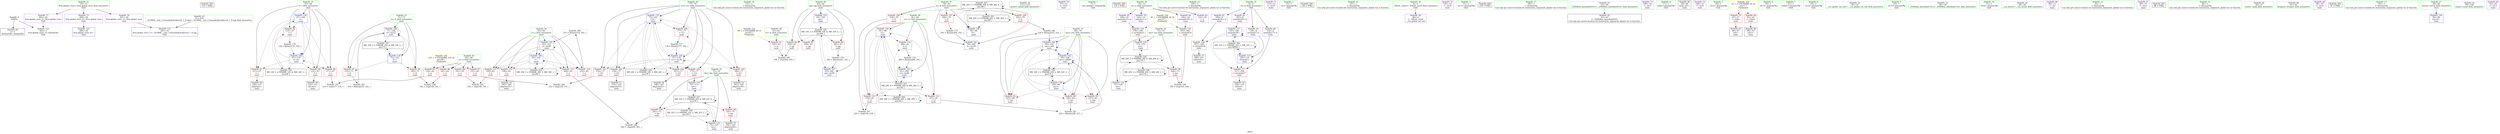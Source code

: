 digraph "SVFG" {
	label="SVFG";

	Node0x55cc3ce1f2d0 [shape=record,color=grey,label="{NodeID: 0\nNullPtr}"];
	Node0x55cc3ce1f2d0 -> Node0x55cc3ce3ed30[style=solid];
	Node0x55cc3ce1f2d0 -> Node0x55cc3ce44ec0[style=solid];
	Node0x55cc3ce6a0a0 [shape=record,color=black,label="{NodeID: 263\n110 = PHI()\n}"];
	Node0x55cc3ce47f20 [shape=record,color=grey,label="{NodeID: 180\n215 = Binary(214, 102, )\n}"];
	Node0x55cc3ce47f20 -> Node0x55cc3ce45f30[style=solid];
	Node0x55cc3ce3f170 [shape=record,color=red,label="{NodeID: 97\n233\<--71\n\<--it\nmain\n}"];
	Node0x55cc3ce3f170 -> Node0x55cc3ce483a0[style=solid];
	Node0x55cc3ce20630 [shape=record,color=green,label="{NodeID: 14\n131\<--1\n\<--dummyObj\nCan only get source location for instruction, argument, global var or function.}"];
	Node0x55cc3ce507c0 [shape=record,color=black,label="{NodeID: 194\nMR_10V_3 = PHI(MR_10V_4, MR_10V_2, )\npts\{64 \}\n}"];
	Node0x55cc3ce507c0 -> Node0x55cc3ce41cf0[style=dashed];
	Node0x55cc3ce507c0 -> Node0x55cc3ce41dc0[style=dashed];
	Node0x55cc3ce507c0 -> Node0x55cc3ce41e90[style=dashed];
	Node0x55cc3ce507c0 -> Node0x55cc3ce46270[style=dashed];
	Node0x55cc3ce3fcd0 [shape=record,color=red,label="{NodeID: 111\n219\<--81\n\<--rr\nmain\n}"];
	Node0x55cc3ce3fcd0 -> Node0x55cc3ce489a0[style=solid];
	Node0x55cc3ce3e0b0 [shape=record,color=green,label="{NodeID: 28\n61\<--62\ntt\<--tt_field_insensitive\nmain\n}"];
	Node0x55cc3ce3e0b0 -> Node0x55cc3ce41c20[style=solid];
	Node0x55cc3ce45090 [shape=record,color=blue,label="{NodeID: 125\n63\<--102\nqq\<--\nmain\n}"];
	Node0x55cc3ce45090 -> Node0x55cc3ce507c0[style=dashed];
	Node0x55cc3ce3eb90 [shape=record,color=green,label="{NodeID: 42\n111\<--112\nprintf\<--printf_field_insensitive\n}"];
	Node0x55cc3ce45bf0 [shape=record,color=blue,label="{NodeID: 139\n81\<--86\nrr\<--\nmain\n}"];
	Node0x55cc3ce45bf0 -> Node0x55cc3ce3fc00[style=dashed];
	Node0x55cc3ce45bf0 -> Node0x55cc3ce3fcd0[style=dashed];
	Node0x55cc3ce45bf0 -> Node0x55cc3ce3fda0[style=dashed];
	Node0x55cc3ce45bf0 -> Node0x55cc3ce45bf0[style=dashed];
	Node0x55cc3ce45bf0 -> Node0x55cc3ce45e60[style=dashed];
	Node0x55cc3ce45bf0 -> Node0x55cc3ce52fc0[style=dashed];
	Node0x55cc3ce45bf0 -> Node0x55cc3ce59cc0[style=dashed];
	Node0x55cc3ce40740 [shape=record,color=black,label="{NodeID: 56\n195\<--194\nidxprom33\<--\nmain\n}"];
	Node0x55cc3ce412a0 [shape=record,color=purple,label="{NodeID: 70\n97\<--23\n\<--.str.4\nmain\n}"];
	Node0x55cc3ce41e90 [shape=record,color=red,label="{NodeID: 84\n241\<--63\n\<--qq\nmain\n}"];
	Node0x55cc3ce41e90 -> Node0x55cc3ce47c20[style=solid];
	Node0x55cc3ce39b10 [shape=record,color=green,label="{NodeID: 1\n7\<--1\n__dso_handle\<--dummyObj\nGlob }"];
	Node0x55cc3ce6a8f0 [shape=record,color=black,label="{NodeID: 264\n114 = PHI()\n}"];
	Node0x55cc3ce480a0 [shape=record,color=grey,label="{NodeID: 181\n229 = Binary(228, 227, )\n}"];
	Node0x55cc3ce480a0 -> Node0x55cc3ce460d0[style=solid];
	Node0x55cc3ce3f240 [shape=record,color=red,label="{NodeID: 98\n164\<--73\n\<--mn\nmain\n}"];
	Node0x55cc3ce3f240 -> Node0x55cc3ce48b20[style=solid];
	Node0x55cc3ce20700 [shape=record,color=green,label="{NodeID: 15\n145\<--1\n\<--dummyObj\nCan only get source location for instruction, argument, global var or function.}"];
	Node0x55cc3ce50cc0 [shape=record,color=black,label="{NodeID: 195\nMR_14V_2 = PHI(MR_14V_4, MR_14V_1, )\npts\{68 \}\n}"];
	Node0x55cc3ce50cc0 -> Node0x55cc3ce45160[style=dashed];
	Node0x55cc3ce3fda0 [shape=record,color=red,label="{NodeID: 112\n227\<--81\n\<--rr\nmain\n}"];
	Node0x55cc3ce3fda0 -> Node0x55cc3ce480a0[style=solid];
	Node0x55cc3ce3e140 [shape=record,color=green,label="{NodeID: 29\n63\<--64\nqq\<--qq_field_insensitive\nmain\n}"];
	Node0x55cc3ce3e140 -> Node0x55cc3ce41cf0[style=solid];
	Node0x55cc3ce3e140 -> Node0x55cc3ce41dc0[style=solid];
	Node0x55cc3ce3e140 -> Node0x55cc3ce41e90[style=solid];
	Node0x55cc3ce3e140 -> Node0x55cc3ce45090[style=solid];
	Node0x55cc3ce3e140 -> Node0x55cc3ce46270[style=solid];
	Node0x55cc3ce45160 [shape=record,color=blue,label="{NodeID: 126\n67\<--102\ni\<--\nmain\n}"];
	Node0x55cc3ce45160 -> Node0x55cc3ce422a0[style=dashed];
	Node0x55cc3ce45160 -> Node0x55cc3ce42370[style=dashed];
	Node0x55cc3ce45160 -> Node0x55cc3ce42440[style=dashed];
	Node0x55cc3ce45160 -> Node0x55cc3ce42510[style=dashed];
	Node0x55cc3ce45160 -> Node0x55cc3ce45300[style=dashed];
	Node0x55cc3ce45160 -> Node0x55cc3ce50cc0[style=dashed];
	Node0x55cc3ce3ec60 [shape=record,color=green,label="{NodeID: 43\n31\<--256\n_GLOBAL__sub_I_Gennady.Korotkevich_1_0.cpp\<--_GLOBAL__sub_I_Gennady.Korotkevich_1_0.cpp_field_insensitive\n}"];
	Node0x55cc3ce3ec60 -> Node0x55cc3ce44dc0[style=solid];
	Node0x55cc3ce59cc0 [shape=record,color=black,label="{NodeID: 223\nMR_28V_8 = PHI(MR_28V_6, MR_28V_5, )\npts\{82 \}\n}"];
	Node0x55cc3ce59cc0 -> Node0x55cc3ce3fc00[style=dashed];
	Node0x55cc3ce59cc0 -> Node0x55cc3ce3fcd0[style=dashed];
	Node0x55cc3ce59cc0 -> Node0x55cc3ce3fda0[style=dashed];
	Node0x55cc3ce59cc0 -> Node0x55cc3ce45bf0[style=dashed];
	Node0x55cc3ce59cc0 -> Node0x55cc3ce45e60[style=dashed];
	Node0x55cc3ce59cc0 -> Node0x55cc3ce52fc0[style=dashed];
	Node0x55cc3ce59cc0 -> Node0x55cc3ce59cc0[style=dashed];
	Node0x55cc3ce45cc0 [shape=record,color=blue,label="{NodeID: 140\n83\<--102\nj\<--\nmain\n}"];
	Node0x55cc3ce45cc0 -> Node0x55cc3ce3fe70[style=dashed];
	Node0x55cc3ce45cc0 -> Node0x55cc3ce3ff40[style=dashed];
	Node0x55cc3ce45cc0 -> Node0x55cc3ce40010[style=dashed];
	Node0x55cc3ce45cc0 -> Node0x55cc3ce448b0[style=dashed];
	Node0x55cc3ce45cc0 -> Node0x55cc3ce45cc0[style=dashed];
	Node0x55cc3ce45cc0 -> Node0x55cc3ce45f30[style=dashed];
	Node0x55cc3ce45cc0 -> Node0x55cc3ce534c0[style=dashed];
	Node0x55cc3ce40810 [shape=record,color=black,label="{NodeID: 57\n198\<--197\ntobool35\<--\nmain\n}"];
	Node0x55cc3ce41370 [shape=record,color=purple,label="{NodeID: 71\n113\<--23\n\<--.str.4\nmain\n}"];
	Node0x55cc3ce41f60 [shape=record,color=red,label="{NodeID: 85\n118\<--65\n\<--n\nmain\n}"];
	Node0x55cc3ce41f60 -> Node0x55cc3ce48fa0[style=solid];
	Node0x55cc3ce20130 [shape=record,color=green,label="{NodeID: 2\n13\<--1\n.str\<--dummyObj\nGlob }"];
	Node0x55cc3ce6a9f0 [shape=record,color=black,label="{NodeID: 265\n126 = PHI()\n}"];
	Node0x55cc3ce48220 [shape=record,color=grey,label="{NodeID: 182\n224 = Binary(223, 222, )\n}"];
	Node0x55cc3ce48220 -> Node0x55cc3ce46000[style=solid];
	Node0x55cc3ce3f310 [shape=record,color=red,label="{NodeID: 99\n181\<--75\n\<--km\nmain\n}"];
	Node0x55cc3ce3f310 -> Node0x55cc3ce40670[style=solid];
	Node0x55cc3ce207d0 [shape=record,color=green,label="{NodeID: 16\n147\<--1\n\<--dummyObj\nCan only get source location for instruction, argument, global var or function.}"];
	Node0x55cc3ce511c0 [shape=record,color=black,label="{NodeID: 196\nMR_16V_2 = PHI(MR_16V_4, MR_16V_1, )\npts\{70 \}\n}"];
	Node0x55cc3ce511c0 -> Node0x55cc3ce453d0[style=dashed];
	Node0x55cc3ce3fe70 [shape=record,color=red,label="{NodeID: 113\n190\<--83\n\<--j\nmain\n}"];
	Node0x55cc3ce3fe70 -> Node0x55cc3ce486a0[style=solid];
	Node0x55cc3ce3e1d0 [shape=record,color=green,label="{NodeID: 30\n65\<--66\nn\<--n_field_insensitive\nmain\n}"];
	Node0x55cc3ce3e1d0 -> Node0x55cc3ce41f60[style=solid];
	Node0x55cc3ce3e1d0 -> Node0x55cc3ce42030[style=solid];
	Node0x55cc3ce3e1d0 -> Node0x55cc3ce42100[style=solid];
	Node0x55cc3ce3e1d0 -> Node0x55cc3ce421d0[style=solid];
	Node0x55cc3ce45230 [shape=record,color=blue,label="{NodeID: 127\n129\<--131\narrayidx\<--\nmain\n}"];
	Node0x55cc3ce45230 -> Node0x55cc3ce44980[style=dashed];
	Node0x55cc3ce45230 -> Node0x55cc3ce45230[style=dashed];
	Node0x55cc3ce45230 -> Node0x55cc3ce45a50[style=dashed];
	Node0x55cc3ce45230 -> Node0x55cc3ce539c0[style=dashed];
	Node0x55cc3ce3ed30 [shape=record,color=black,label="{NodeID: 44\n2\<--3\ndummyVal\<--dummyVal\n}"];
	Node0x55cc3ce45d90 [shape=record,color=blue,label="{NodeID: 141\n79\<--205\nll\<--inc39\nmain\n}"];
	Node0x55cc3ce45d90 -> Node0x55cc3ce548c0[style=dashed];
	Node0x55cc3ce408e0 [shape=record,color=purple,label="{NodeID: 58\n40\<--4\n\<--_ZStL8__ioinit\n__cxx_global_var_init\n}"];
	Node0x55cc3ce41440 [shape=record,color=purple,label="{NodeID: 72\n125\<--23\n\<--.str.4\nmain\n}"];
	Node0x55cc3ce42030 [shape=record,color=red,label="{NodeID: 86\n141\<--65\n\<--n\nmain\n}"];
	Node0x55cc3ce42030 -> Node0x55cc3ce48ca0[style=solid];
	Node0x55cc3ce1e3e0 [shape=record,color=green,label="{NodeID: 3\n15\<--1\n.str.1\<--dummyObj\nGlob }"];
	Node0x55cc3ce6aaf0 [shape=record,color=black,label="{NodeID: 266\n239 = PHI()\n}"];
	Node0x55cc3ce483a0 [shape=record,color=grey,label="{NodeID: 183\n234 = Binary(233, 102, )\n}"];
	Node0x55cc3ce483a0 -> Node0x55cc3ce461a0[style=solid];
	Node0x55cc3ce3f3e0 [shape=record,color=red,label="{NodeID: 100\n201\<--75\n\<--km\nmain\n}"];
	Node0x55cc3ce3f3e0 -> Node0x55cc3ce48520[style=solid];
	Node0x55cc3ce20e10 [shape=record,color=green,label="{NodeID: 17\n185\<--1\n\<--dummyObj\nCan only get source location for instruction, argument, global var or function.}"];
	Node0x55cc3ce516c0 [shape=record,color=black,label="{NodeID: 197\nMR_18V_2 = PHI(MR_18V_4, MR_18V_1, )\npts\{72 \}\n}"];
	Node0x55cc3ce516c0 -> Node0x55cc3ce454a0[style=dashed];
	Node0x55cc3ce3ff40 [shape=record,color=red,label="{NodeID: 114\n194\<--83\n\<--j\nmain\n}"];
	Node0x55cc3ce3ff40 -> Node0x55cc3ce40740[style=solid];
	Node0x55cc3ce3e2a0 [shape=record,color=green,label="{NodeID: 31\n67\<--68\ni\<--i_field_insensitive\nmain\n}"];
	Node0x55cc3ce3e2a0 -> Node0x55cc3ce422a0[style=solid];
	Node0x55cc3ce3e2a0 -> Node0x55cc3ce42370[style=solid];
	Node0x55cc3ce3e2a0 -> Node0x55cc3ce42440[style=solid];
	Node0x55cc3ce3e2a0 -> Node0x55cc3ce42510[style=solid];
	Node0x55cc3ce3e2a0 -> Node0x55cc3ce45160[style=solid];
	Node0x55cc3ce3e2a0 -> Node0x55cc3ce45300[style=solid];
	Node0x55cc3ce45300 [shape=record,color=blue,label="{NodeID: 128\n67\<--134\ni\<--inc\nmain\n}"];
	Node0x55cc3ce45300 -> Node0x55cc3ce422a0[style=dashed];
	Node0x55cc3ce45300 -> Node0x55cc3ce42370[style=dashed];
	Node0x55cc3ce45300 -> Node0x55cc3ce42440[style=dashed];
	Node0x55cc3ce45300 -> Node0x55cc3ce42510[style=dashed];
	Node0x55cc3ce45300 -> Node0x55cc3ce45300[style=dashed];
	Node0x55cc3ce45300 -> Node0x55cc3ce50cc0[style=dashed];
	Node0x55cc3ce3ee00 [shape=record,color=black,label="{NodeID: 45\n42\<--43\n\<--_ZNSt8ios_base4InitD1Ev\nCan only get source location for instruction, argument, global var or function.}"];
	Node0x55cc3ce45e60 [shape=record,color=blue,label="{NodeID: 142\n81\<--209\nrr\<--inc40\nmain\n}"];
	Node0x55cc3ce45e60 -> Node0x55cc3ce59cc0[style=dashed];
	Node0x55cc3ce409b0 [shape=record,color=purple,label="{NodeID: 59\n129\<--8\narrayidx\<--b\nmain\n}"];
	Node0x55cc3ce409b0 -> Node0x55cc3ce45230[style=solid];
	Node0x55cc3ce41510 [shape=record,color=purple,label="{NodeID: 73\n109\<--25\n\<--.str.5\nmain\n}"];
	Node0x55cc3ce42100 [shape=record,color=red,label="{NodeID: 87\n151\<--65\n\<--n\nmain\n}"];
	Node0x55cc3ce42100 -> Node0x55cc3ce48820[style=solid];
	Node0x55cc3ce20970 [shape=record,color=green,label="{NodeID: 4\n17\<--1\nstdin\<--dummyObj\nGlob }"];
	Node0x55cc3ce48520 [shape=record,color=grey,label="{NodeID: 184\n202 = cmp(200, 201, )\n}"];
	Node0x55cc3ce3f4b0 [shape=record,color=red,label="{NodeID: 101\n150\<--77\n\<--i12\nmain\n}"];
	Node0x55cc3ce3f4b0 -> Node0x55cc3ce48820[style=solid];
	Node0x55cc3ce20ee0 [shape=record,color=green,label="{NodeID: 18\n4\<--6\n_ZStL8__ioinit\<--_ZStL8__ioinit_field_insensitive\nGlob }"];
	Node0x55cc3ce20ee0 -> Node0x55cc3ce408e0[style=solid];
	Node0x55cc3ce51bc0 [shape=record,color=black,label="{NodeID: 198\nMR_20V_2 = PHI(MR_20V_3, MR_20V_1, )\npts\{74 \}\n}"];
	Node0x55cc3ce51bc0 -> Node0x55cc3ce45570[style=dashed];
	Node0x55cc3ce51bc0 -> Node0x55cc3ce51bc0[style=dashed];
	Node0x55cc3ce40010 [shape=record,color=red,label="{NodeID: 115\n200\<--83\n\<--j\nmain\n}"];
	Node0x55cc3ce40010 -> Node0x55cc3ce48520[style=solid];
	Node0x55cc3ce3e370 [shape=record,color=green,label="{NodeID: 32\n69\<--70\nans\<--ans_field_insensitive\nmain\n}"];
	Node0x55cc3ce3e370 -> Node0x55cc3ce425e0[style=solid];
	Node0x55cc3ce3e370 -> Node0x55cc3ce426b0[style=solid];
	Node0x55cc3ce3e370 -> Node0x55cc3ce42780[style=solid];
	Node0x55cc3ce3e370 -> Node0x55cc3ce453d0[style=solid];
	Node0x55cc3ce3e370 -> Node0x55cc3ce46000[style=solid];
	Node0x55cc3ce3e370 -> Node0x55cc3ce460d0[style=solid];
	Node0x55cc3ce453d0 [shape=record,color=blue,label="{NodeID: 129\n69\<--86\nans\<--\nmain\n}"];
	Node0x55cc3ce453d0 -> Node0x55cc3ce425e0[style=dashed];
	Node0x55cc3ce453d0 -> Node0x55cc3ce426b0[style=dashed];
	Node0x55cc3ce453d0 -> Node0x55cc3ce42780[style=dashed];
	Node0x55cc3ce453d0 -> Node0x55cc3ce46000[style=dashed];
	Node0x55cc3ce453d0 -> Node0x55cc3ce460d0[style=dashed];
	Node0x55cc3ce453d0 -> Node0x55cc3ce511c0[style=dashed];
	Node0x55cc3ce3ef00 [shape=record,color=black,label="{NodeID: 46\n58\<--86\nmain_ret\<--\nmain\n}"];
	Node0x55cc3ce5abc0 [shape=record,color=black,label="{NodeID: 226\nMR_20V_5 = PHI(MR_20V_8, MR_20V_4, )\npts\{74 \}\n}"];
	Node0x55cc3ce5abc0 -> Node0x55cc3ce3f240[style=dashed];
	Node0x55cc3ce5abc0 -> Node0x55cc3ce45570[style=dashed];
	Node0x55cc3ce5abc0 -> Node0x55cc3ce457e0[style=dashed];
	Node0x55cc3ce5abc0 -> Node0x55cc3ce51bc0[style=dashed];
	Node0x55cc3ce5abc0 -> Node0x55cc3ce5abc0[style=dashed];
	Node0x55cc3ce45f30 [shape=record,color=blue,label="{NodeID: 143\n83\<--215\nj\<--inc44\nmain\n}"];
	Node0x55cc3ce45f30 -> Node0x55cc3ce3fe70[style=dashed];
	Node0x55cc3ce45f30 -> Node0x55cc3ce3ff40[style=dashed];
	Node0x55cc3ce45f30 -> Node0x55cc3ce40010[style=dashed];
	Node0x55cc3ce45f30 -> Node0x55cc3ce448b0[style=dashed];
	Node0x55cc3ce45f30 -> Node0x55cc3ce45cc0[style=dashed];
	Node0x55cc3ce45f30 -> Node0x55cc3ce45f30[style=dashed];
	Node0x55cc3ce45f30 -> Node0x55cc3ce534c0[style=dashed];
	Node0x55cc3ce40a80 [shape=record,color=purple,label="{NodeID: 60\n156\<--8\narrayidx17\<--b\nmain\n}"];
	Node0x55cc3ce40a80 -> Node0x55cc3ce44980[style=solid];
	Node0x55cc3ce415e0 [shape=record,color=purple,label="{NodeID: 74\n238\<--27\n\<--.str.6\nmain\n}"];
	Node0x55cc3ce421d0 [shape=record,color=red,label="{NodeID: 88\n191\<--65\n\<--n\nmain\n}"];
	Node0x55cc3ce421d0 -> Node0x55cc3ce486a0[style=solid];
	Node0x55cc3ce21850 [shape=record,color=green,label="{NodeID: 5\n18\<--1\n.str.2\<--dummyObj\nGlob }"];
	Node0x55cc3ce486a0 [shape=record,color=grey,label="{NodeID: 185\n192 = cmp(190, 191, )\n}"];
	Node0x55cc3ce3f580 [shape=record,color=red,label="{NodeID: 102\n154\<--77\n\<--i12\nmain\n}"];
	Node0x55cc3ce3f580 -> Node0x55cc3ce40330[style=solid];
	Node0x55cc3ce20fb0 [shape=record,color=green,label="{NodeID: 19\n8\<--9\nb\<--b_field_insensitive\nGlob }"];
	Node0x55cc3ce20fb0 -> Node0x55cc3ce409b0[style=solid];
	Node0x55cc3ce20fb0 -> Node0x55cc3ce40a80[style=solid];
	Node0x55cc3ce20fb0 -> Node0x55cc3ce40b50[style=solid];
	Node0x55cc3ce20fb0 -> Node0x55cc3ce40c20[style=solid];
	Node0x55cc3ce520c0 [shape=record,color=black,label="{NodeID: 199\nMR_22V_2 = PHI(MR_22V_3, MR_22V_1, )\npts\{76 \}\n}"];
	Node0x55cc3ce520c0 -> Node0x55cc3ce45640[style=dashed];
	Node0x55cc3ce520c0 -> Node0x55cc3ce520c0[style=dashed];
	Node0x55cc3ce448b0 [shape=record,color=red,label="{NodeID: 116\n214\<--83\n\<--j\nmain\n}"];
	Node0x55cc3ce448b0 -> Node0x55cc3ce47f20[style=solid];
	Node0x55cc3ce3e440 [shape=record,color=green,label="{NodeID: 33\n71\<--72\nit\<--it_field_insensitive\nmain\n}"];
	Node0x55cc3ce3e440 -> Node0x55cc3ce3f0a0[style=solid];
	Node0x55cc3ce3e440 -> Node0x55cc3ce3f170[style=solid];
	Node0x55cc3ce3e440 -> Node0x55cc3ce454a0[style=solid];
	Node0x55cc3ce3e440 -> Node0x55cc3ce461a0[style=solid];
	Node0x55cc3ce454a0 [shape=record,color=blue,label="{NodeID: 130\n71\<--102\nit\<--\nmain\n}"];
	Node0x55cc3ce454a0 -> Node0x55cc3ce3f0a0[style=dashed];
	Node0x55cc3ce454a0 -> Node0x55cc3ce3f170[style=dashed];
	Node0x55cc3ce454a0 -> Node0x55cc3ce461a0[style=dashed];
	Node0x55cc3ce454a0 -> Node0x55cc3ce516c0[style=dashed];
	Node0x55cc3ce3efd0 [shape=record,color=black,label="{NodeID: 47\n90\<--87\ncall\<--\nmain\n}"];
	Node0x55cc3ce5b0c0 [shape=record,color=black,label="{NodeID: 227\nMR_22V_5 = PHI(MR_22V_8, MR_22V_4, )\npts\{76 \}\n}"];
	Node0x55cc3ce5b0c0 -> Node0x55cc3ce3f310[style=dashed];
	Node0x55cc3ce5b0c0 -> Node0x55cc3ce3f3e0[style=dashed];
	Node0x55cc3ce5b0c0 -> Node0x55cc3ce45640[style=dashed];
	Node0x55cc3ce5b0c0 -> Node0x55cc3ce458b0[style=dashed];
	Node0x55cc3ce5b0c0 -> Node0x55cc3ce520c0[style=dashed];
	Node0x55cc3ce5b0c0 -> Node0x55cc3ce5b0c0[style=dashed];
	Node0x55cc3ce46000 [shape=record,color=blue,label="{NodeID: 144\n69\<--224\nans\<--add\nmain\n}"];
	Node0x55cc3ce46000 -> Node0x55cc3ce425e0[style=dashed];
	Node0x55cc3ce46000 -> Node0x55cc3ce426b0[style=dashed];
	Node0x55cc3ce46000 -> Node0x55cc3ce42780[style=dashed];
	Node0x55cc3ce46000 -> Node0x55cc3ce46000[style=dashed];
	Node0x55cc3ce46000 -> Node0x55cc3ce460d0[style=dashed];
	Node0x55cc3ce46000 -> Node0x55cc3ce511c0[style=dashed];
	Node0x55cc3ce40b50 [shape=record,color=purple,label="{NodeID: 61\n183\<--8\narrayidx29\<--b\nmain\n}"];
	Node0x55cc3ce40b50 -> Node0x55cc3ce45a50[style=solid];
	Node0x55cc3ce416b0 [shape=record,color=purple,label="{NodeID: 75\n260\<--29\nllvm.global_ctors_0\<--llvm.global_ctors\nGlob }"];
	Node0x55cc3ce416b0 -> Node0x55cc3ce44cc0[style=solid];
	Node0x55cc3ce422a0 [shape=record,color=red,label="{NodeID: 89\n117\<--67\n\<--i\nmain\n}"];
	Node0x55cc3ce422a0 -> Node0x55cc3ce48fa0[style=solid];
	Node0x55cc3ce1f750 [shape=record,color=green,label="{NodeID: 6\n20\<--1\n.str.3\<--dummyObj\nGlob }"];
	Node0x55cc3ce48820 [shape=record,color=grey,label="{NodeID: 186\n152 = cmp(150, 151, )\n}"];
	Node0x55cc3ce3f650 [shape=record,color=red,label="{NodeID: 103\n160\<--77\n\<--i12\nmain\n}"];
	Node0x55cc3ce3f650 -> Node0x55cc3ce404d0[style=solid];
	Node0x55cc3ce20ab0 [shape=record,color=green,label="{NodeID: 20\n10\<--12\na\<--a_field_insensitive\nGlob }"];
	Node0x55cc3ce20ab0 -> Node0x55cc3ce40cf0[style=solid];
	Node0x55cc3ce20ab0 -> Node0x55cc3ce40dc0[style=solid];
	Node0x55cc3ce20ab0 -> Node0x55cc3ce40e90[style=solid];
	Node0x55cc3ce20ab0 -> Node0x55cc3ce419b0[style=solid];
	Node0x55cc3ce525c0 [shape=record,color=black,label="{NodeID: 200\nMR_24V_2 = PHI(MR_24V_3, MR_24V_1, )\npts\{78 \}\n}"];
	Node0x55cc3ce525c0 -> Node0x55cc3ce45710[style=dashed];
	Node0x55cc3ce525c0 -> Node0x55cc3ce525c0[style=dashed];
	Node0x55cc3ce44980 [shape=record,color=red,label="{NodeID: 117\n157\<--156\n\<--arrayidx17\nmain\n}"];
	Node0x55cc3ce44980 -> Node0x55cc3ce40400[style=solid];
	Node0x55cc3ce3e510 [shape=record,color=green,label="{NodeID: 34\n73\<--74\nmn\<--mn_field_insensitive\nmain\n}"];
	Node0x55cc3ce3e510 -> Node0x55cc3ce3f240[style=solid];
	Node0x55cc3ce3e510 -> Node0x55cc3ce45570[style=solid];
	Node0x55cc3ce3e510 -> Node0x55cc3ce457e0[style=solid];
	Node0x55cc3ce45570 [shape=record,color=blue,label="{NodeID: 131\n73\<--145\nmn\<--\nmain\n}"];
	Node0x55cc3ce45570 -> Node0x55cc3ce5abc0[style=dashed];
	Node0x55cc3ce400c0 [shape=record,color=black,label="{NodeID: 48\n96\<--93\ncall1\<--\nmain\n}"];
	Node0x55cc3ce460d0 [shape=record,color=blue,label="{NodeID: 145\n69\<--229\nans\<--add49\nmain\n}"];
	Node0x55cc3ce460d0 -> Node0x55cc3ce425e0[style=dashed];
	Node0x55cc3ce460d0 -> Node0x55cc3ce426b0[style=dashed];
	Node0x55cc3ce460d0 -> Node0x55cc3ce42780[style=dashed];
	Node0x55cc3ce460d0 -> Node0x55cc3ce46000[style=dashed];
	Node0x55cc3ce460d0 -> Node0x55cc3ce460d0[style=dashed];
	Node0x55cc3ce460d0 -> Node0x55cc3ce511c0[style=dashed];
	Node0x55cc3ce40c20 [shape=record,color=purple,label="{NodeID: 62\n196\<--8\narrayidx34\<--b\nmain\n}"];
	Node0x55cc3ce40c20 -> Node0x55cc3ce44bf0[style=solid];
	Node0x55cc3ce417b0 [shape=record,color=purple,label="{NodeID: 76\n261\<--29\nllvm.global_ctors_1\<--llvm.global_ctors\nGlob }"];
	Node0x55cc3ce417b0 -> Node0x55cc3ce44dc0[style=solid];
	Node0x55cc3ce42370 [shape=record,color=red,label="{NodeID: 90\n121\<--67\n\<--i\nmain\n}"];
	Node0x55cc3ce42370 -> Node0x55cc3ce40190[style=solid];
	Node0x55cc3ce1f7e0 [shape=record,color=green,label="{NodeID: 7\n22\<--1\nstdout\<--dummyObj\nGlob }"];
	Node0x55cc3ce489a0 [shape=record,color=grey,label="{NodeID: 187\n220 = cmp(218, 219, )\n}"];
	Node0x55cc3ce3f720 [shape=record,color=red,label="{NodeID: 104\n167\<--77\n\<--i12\nmain\n}"];
	Node0x55cc3ce3f720 -> Node0x55cc3ce405a0[style=solid];
	Node0x55cc3ce20b80 [shape=record,color=green,label="{NodeID: 21\n29\<--33\nllvm.global_ctors\<--llvm.global_ctors_field_insensitive\nGlob }"];
	Node0x55cc3ce20b80 -> Node0x55cc3ce416b0[style=solid];
	Node0x55cc3ce20b80 -> Node0x55cc3ce417b0[style=solid];
	Node0x55cc3ce20b80 -> Node0x55cc3ce418b0[style=solid];
	Node0x55cc3ce52ac0 [shape=record,color=black,label="{NodeID: 201\nMR_26V_2 = PHI(MR_26V_3, MR_26V_1, )\npts\{80 \}\n}"];
	Node0x55cc3ce52ac0 -> Node0x55cc3ce45b20[style=dashed];
	Node0x55cc3ce52ac0 -> Node0x55cc3ce52ac0[style=dashed];
	Node0x55cc3ce44a50 [shape=record,color=red,label="{NodeID: 118\n163\<--162\n\<--arrayidx19\nmain\n}"];
	Node0x55cc3ce44a50 -> Node0x55cc3ce48b20[style=solid];
	Node0x55cc3ce3e5e0 [shape=record,color=green,label="{NodeID: 35\n75\<--76\nkm\<--km_field_insensitive\nmain\n}"];
	Node0x55cc3ce3e5e0 -> Node0x55cc3ce3f310[style=solid];
	Node0x55cc3ce3e5e0 -> Node0x55cc3ce3f3e0[style=solid];
	Node0x55cc3ce3e5e0 -> Node0x55cc3ce45640[style=solid];
	Node0x55cc3ce3e5e0 -> Node0x55cc3ce458b0[style=solid];
	Node0x55cc3ce45640 [shape=record,color=blue,label="{NodeID: 132\n75\<--147\nkm\<--\nmain\n}"];
	Node0x55cc3ce45640 -> Node0x55cc3ce5b0c0[style=dashed];
	Node0x55cc3ce40190 [shape=record,color=black,label="{NodeID: 49\n122\<--121\nidx.ext\<--\nmain\n}"];
	Node0x55cc3ce5bac0 [shape=record,color=yellow,style=double,label="{NodeID: 229\n2V_1 = ENCHI(MR_2V_0)\npts\{1 \}\nFun[main]}"];
	Node0x55cc3ce5bac0 -> Node0x55cc3ce41a80[style=dashed];
	Node0x55cc3ce5bac0 -> Node0x55cc3ce41b50[style=dashed];
	Node0x55cc3ce461a0 [shape=record,color=blue,label="{NodeID: 146\n71\<--234\nit\<--inc52\nmain\n}"];
	Node0x55cc3ce461a0 -> Node0x55cc3ce3f0a0[style=dashed];
	Node0x55cc3ce461a0 -> Node0x55cc3ce3f170[style=dashed];
	Node0x55cc3ce461a0 -> Node0x55cc3ce461a0[style=dashed];
	Node0x55cc3ce461a0 -> Node0x55cc3ce516c0[style=dashed];
	Node0x55cc3ce40cf0 [shape=record,color=purple,label="{NodeID: 63\n123\<--10\n\<--a\nmain\n}"];
	Node0x55cc3ce418b0 [shape=record,color=purple,label="{NodeID: 77\n262\<--29\nllvm.global_ctors_2\<--llvm.global_ctors\nGlob }"];
	Node0x55cc3ce418b0 -> Node0x55cc3ce44ec0[style=solid];
	Node0x55cc3ce42440 [shape=record,color=red,label="{NodeID: 91\n127\<--67\n\<--i\nmain\n}"];
	Node0x55cc3ce42440 -> Node0x55cc3ce40260[style=solid];
	Node0x55cc3ce1f4f0 [shape=record,color=green,label="{NodeID: 8\n23\<--1\n.str.4\<--dummyObj\nGlob }"];
	Node0x55cc3ce48b20 [shape=record,color=grey,label="{NodeID: 188\n165 = cmp(163, 164, )\n}"];
	Node0x55cc3ce3f7f0 [shape=record,color=red,label="{NodeID: 105\n172\<--77\n\<--i12\nmain\n}"];
	Node0x55cc3ce3f7f0 -> Node0x55cc3ce458b0[style=solid];
	Node0x55cc3ce20c50 [shape=record,color=green,label="{NodeID: 22\n34\<--35\n__cxx_global_var_init\<--__cxx_global_var_init_field_insensitive\n}"];
	Node0x55cc3ce52fc0 [shape=record,color=black,label="{NodeID: 202\nMR_28V_2 = PHI(MR_28V_3, MR_28V_1, )\npts\{82 \}\n}"];
	Node0x55cc3ce52fc0 -> Node0x55cc3ce45bf0[style=dashed];
	Node0x55cc3ce52fc0 -> Node0x55cc3ce52fc0[style=dashed];
	Node0x55cc3ce44b20 [shape=record,color=red,label="{NodeID: 119\n170\<--169\n\<--arrayidx23\nmain\n}"];
	Node0x55cc3ce44b20 -> Node0x55cc3ce457e0[style=solid];
	Node0x55cc3ce3e6b0 [shape=record,color=green,label="{NodeID: 36\n77\<--78\ni12\<--i12_field_insensitive\nmain\n}"];
	Node0x55cc3ce3e6b0 -> Node0x55cc3ce3f4b0[style=solid];
	Node0x55cc3ce3e6b0 -> Node0x55cc3ce3f580[style=solid];
	Node0x55cc3ce3e6b0 -> Node0x55cc3ce3f650[style=solid];
	Node0x55cc3ce3e6b0 -> Node0x55cc3ce3f720[style=solid];
	Node0x55cc3ce3e6b0 -> Node0x55cc3ce3f7f0[style=solid];
	Node0x55cc3ce3e6b0 -> Node0x55cc3ce3f8c0[style=solid];
	Node0x55cc3ce3e6b0 -> Node0x55cc3ce45710[style=solid];
	Node0x55cc3ce3e6b0 -> Node0x55cc3ce45980[style=solid];
	Node0x55cc3ce45710 [shape=record,color=blue,label="{NodeID: 133\n77\<--102\ni12\<--\nmain\n}"];
	Node0x55cc3ce45710 -> Node0x55cc3ce3f4b0[style=dashed];
	Node0x55cc3ce45710 -> Node0x55cc3ce3f580[style=dashed];
	Node0x55cc3ce45710 -> Node0x55cc3ce3f650[style=dashed];
	Node0x55cc3ce45710 -> Node0x55cc3ce3f720[style=dashed];
	Node0x55cc3ce45710 -> Node0x55cc3ce3f7f0[style=dashed];
	Node0x55cc3ce45710 -> Node0x55cc3ce3f8c0[style=dashed];
	Node0x55cc3ce45710 -> Node0x55cc3ce45710[style=dashed];
	Node0x55cc3ce45710 -> Node0x55cc3ce45980[style=dashed];
	Node0x55cc3ce45710 -> Node0x55cc3ce525c0[style=dashed];
	Node0x55cc3ce40260 [shape=record,color=black,label="{NodeID: 50\n128\<--127\nidxprom\<--\nmain\n}"];
	Node0x55cc3ce5c5e0 [shape=record,color=yellow,style=double,label="{NodeID: 230\n4V_1 = ENCHI(MR_4V_0)\npts\{12 \}\nFun[main]}"];
	Node0x55cc3ce5c5e0 -> Node0x55cc3ce44a50[style=dashed];
	Node0x55cc3ce5c5e0 -> Node0x55cc3ce44b20[style=dashed];
	Node0x55cc3ce46270 [shape=record,color=blue,label="{NodeID: 147\n63\<--242\nqq\<--inc56\nmain\n}"];
	Node0x55cc3ce46270 -> Node0x55cc3ce507c0[style=dashed];
	Node0x55cc3ce40dc0 [shape=record,color=purple,label="{NodeID: 64\n162\<--10\narrayidx19\<--a\nmain\n}"];
	Node0x55cc3ce40dc0 -> Node0x55cc3ce44a50[style=solid];
	Node0x55cc3ce419b0 [shape=record,color=purple,label="{NodeID: 78\n124\<--10\nadd.ptr\<--a\nmain\n}"];
	Node0x55cc3ce477a0 [shape=record,color=grey,label="{NodeID: 175\n205 = Binary(204, 102, )\n}"];
	Node0x55cc3ce477a0 -> Node0x55cc3ce45d90[style=solid];
	Node0x55cc3ce42510 [shape=record,color=red,label="{NodeID: 92\n133\<--67\n\<--i\nmain\n}"];
	Node0x55cc3ce42510 -> Node0x55cc3ce47da0[style=solid];
	Node0x55cc3ce1f580 [shape=record,color=green,label="{NodeID: 9\n25\<--1\n.str.5\<--dummyObj\nGlob }"];
	Node0x55cc3ce48ca0 [shape=record,color=grey,label="{NodeID: 189\n142 = cmp(140, 141, )\n}"];
	Node0x55cc3ce3f8c0 [shape=record,color=red,label="{NodeID: 106\n177\<--77\n\<--i12\nmain\n}"];
	Node0x55cc3ce3f8c0 -> Node0x55cc3ce47aa0[style=solid];
	Node0x55cc3ce20d20 [shape=record,color=green,label="{NodeID: 23\n38\<--39\n_ZNSt8ios_base4InitC1Ev\<--_ZNSt8ios_base4InitC1Ev_field_insensitive\n}"];
	Node0x55cc3ce534c0 [shape=record,color=black,label="{NodeID: 203\nMR_30V_2 = PHI(MR_30V_3, MR_30V_1, )\npts\{84 \}\n}"];
	Node0x55cc3ce534c0 -> Node0x55cc3ce45cc0[style=dashed];
	Node0x55cc3ce534c0 -> Node0x55cc3ce534c0[style=dashed];
	Node0x55cc3ce44bf0 [shape=record,color=red,label="{NodeID: 120\n197\<--196\n\<--arrayidx34\nmain\n}"];
	Node0x55cc3ce44bf0 -> Node0x55cc3ce40810[style=solid];
	Node0x55cc3ce3e780 [shape=record,color=green,label="{NodeID: 37\n79\<--80\nll\<--ll_field_insensitive\nmain\n}"];
	Node0x55cc3ce3e780 -> Node0x55cc3ce3f990[style=solid];
	Node0x55cc3ce3e780 -> Node0x55cc3ce3fa60[style=solid];
	Node0x55cc3ce3e780 -> Node0x55cc3ce3fb30[style=solid];
	Node0x55cc3ce3e780 -> Node0x55cc3ce45b20[style=solid];
	Node0x55cc3ce3e780 -> Node0x55cc3ce45d90[style=solid];
	Node0x55cc3ce457e0 [shape=record,color=blue,label="{NodeID: 134\n73\<--170\nmn\<--\nmain\n}"];
	Node0x55cc3ce457e0 -> Node0x55cc3ce5abc0[style=dashed];
	Node0x55cc3ce40330 [shape=record,color=black,label="{NodeID: 51\n155\<--154\nidxprom16\<--\nmain\n}"];
	Node0x55cc3ce40e90 [shape=record,color=purple,label="{NodeID: 65\n169\<--10\narrayidx23\<--a\nmain\n}"];
	Node0x55cc3ce40e90 -> Node0x55cc3ce44b20[style=solid];
	Node0x55cc3ce41a80 [shape=record,color=red,label="{NodeID: 79\n87\<--17\n\<--stdin\nmain\n}"];
	Node0x55cc3ce41a80 -> Node0x55cc3ce3efd0[style=solid];
	Node0x55cc3ce47920 [shape=record,color=grey,label="{NodeID: 176\n209 = Binary(208, 102, )\n}"];
	Node0x55cc3ce47920 -> Node0x55cc3ce45e60[style=solid];
	Node0x55cc3ce425e0 [shape=record,color=red,label="{NodeID: 93\n223\<--69\n\<--ans\nmain\n}"];
	Node0x55cc3ce425e0 -> Node0x55cc3ce48220[style=solid];
	Node0x55cc3ce1f610 [shape=record,color=green,label="{NodeID: 10\n27\<--1\n.str.6\<--dummyObj\nGlob }"];
	Node0x55cc3ce48e20 [shape=record,color=grey,label="{NodeID: 190\n106 = cmp(104, 105, )\n}"];
	Node0x55cc3ce3f990 [shape=record,color=red,label="{NodeID: 107\n204\<--79\n\<--ll\nmain\n}"];
	Node0x55cc3ce3f990 -> Node0x55cc3ce477a0[style=solid];
	Node0x55cc3ce21080 [shape=record,color=green,label="{NodeID: 24\n44\<--45\n__cxa_atexit\<--__cxa_atexit_field_insensitive\n}"];
	Node0x55cc3ce539c0 [shape=record,color=black,label="{NodeID: 204\nMR_32V_2 = PHI(MR_32V_5, MR_32V_1, )\npts\{90000 \}\n}"];
	Node0x55cc3ce539c0 -> Node0x55cc3ce44980[style=dashed];
	Node0x55cc3ce539c0 -> Node0x55cc3ce45230[style=dashed];
	Node0x55cc3ce539c0 -> Node0x55cc3ce45a50[style=dashed];
	Node0x55cc3ce539c0 -> Node0x55cc3ce539c0[style=dashed];
	Node0x55cc3ce44cc0 [shape=record,color=blue,label="{NodeID: 121\n260\<--30\nllvm.global_ctors_0\<--\nGlob }"];
	Node0x55cc3ce3e850 [shape=record,color=green,label="{NodeID: 38\n81\<--82\nrr\<--rr_field_insensitive\nmain\n}"];
	Node0x55cc3ce3e850 -> Node0x55cc3ce3fc00[style=solid];
	Node0x55cc3ce3e850 -> Node0x55cc3ce3fcd0[style=solid];
	Node0x55cc3ce3e850 -> Node0x55cc3ce3fda0[style=solid];
	Node0x55cc3ce3e850 -> Node0x55cc3ce45bf0[style=solid];
	Node0x55cc3ce3e850 -> Node0x55cc3ce45e60[style=solid];
	Node0x55cc3ce458b0 [shape=record,color=blue,label="{NodeID: 135\n75\<--172\nkm\<--\nmain\n}"];
	Node0x55cc3ce458b0 -> Node0x55cc3ce5b0c0[style=dashed];
	Node0x55cc3ce40400 [shape=record,color=black,label="{NodeID: 52\n158\<--157\ntobool\<--\nmain\n}"];
	Node0x55cc3ce5c7a0 [shape=record,color=yellow,style=double,label="{NodeID: 232\n8V_1 = ENCHI(MR_8V_0)\npts\{62 \}\nFun[main]}"];
	Node0x55cc3ce5c7a0 -> Node0x55cc3ce41c20[style=dashed];
	Node0x55cc3ce40f60 [shape=record,color=purple,label="{NodeID: 66\n88\<--13\n\<--.str\nmain\n}"];
	Node0x55cc3ce41b50 [shape=record,color=red,label="{NodeID: 80\n93\<--22\n\<--stdout\nmain\n}"];
	Node0x55cc3ce41b50 -> Node0x55cc3ce400c0[style=solid];
	Node0x55cc3ce47aa0 [shape=record,color=grey,label="{NodeID: 177\n178 = Binary(177, 102, )\n}"];
	Node0x55cc3ce47aa0 -> Node0x55cc3ce45980[style=solid];
	Node0x55cc3ce426b0 [shape=record,color=red,label="{NodeID: 94\n228\<--69\n\<--ans\nmain\n}"];
	Node0x55cc3ce426b0 -> Node0x55cc3ce480a0[style=solid];
	Node0x55cc3ce1f990 [shape=record,color=green,label="{NodeID: 11\n30\<--1\n\<--dummyObj\nCan only get source location for instruction, argument, global var or function.}"];
	Node0x55cc3ce48fa0 [shape=record,color=grey,label="{NodeID: 191\n119 = cmp(117, 118, )\n}"];
	Node0x55cc3ce3fa60 [shape=record,color=red,label="{NodeID: 108\n218\<--79\n\<--ll\nmain\n}"];
	Node0x55cc3ce3fa60 -> Node0x55cc3ce489a0[style=solid];
	Node0x55cc3ce21150 [shape=record,color=green,label="{NodeID: 25\n43\<--49\n_ZNSt8ios_base4InitD1Ev\<--_ZNSt8ios_base4InitD1Ev_field_insensitive\n}"];
	Node0x55cc3ce21150 -> Node0x55cc3ce3ee00[style=solid];
	Node0x55cc3ce44dc0 [shape=record,color=blue,label="{NodeID: 122\n261\<--31\nllvm.global_ctors_1\<--_GLOBAL__sub_I_Gennady.Korotkevich_1_0.cpp\nGlob }"];
	Node0x55cc3ce3e920 [shape=record,color=green,label="{NodeID: 39\n83\<--84\nj\<--j_field_insensitive\nmain\n}"];
	Node0x55cc3ce3e920 -> Node0x55cc3ce3fe70[style=solid];
	Node0x55cc3ce3e920 -> Node0x55cc3ce3ff40[style=solid];
	Node0x55cc3ce3e920 -> Node0x55cc3ce40010[style=solid];
	Node0x55cc3ce3e920 -> Node0x55cc3ce448b0[style=solid];
	Node0x55cc3ce3e920 -> Node0x55cc3ce45cc0[style=solid];
	Node0x55cc3ce3e920 -> Node0x55cc3ce45f30[style=solid];
	Node0x55cc3ce45980 [shape=record,color=blue,label="{NodeID: 136\n77\<--178\ni12\<--inc26\nmain\n}"];
	Node0x55cc3ce45980 -> Node0x55cc3ce3f4b0[style=dashed];
	Node0x55cc3ce45980 -> Node0x55cc3ce3f580[style=dashed];
	Node0x55cc3ce45980 -> Node0x55cc3ce3f650[style=dashed];
	Node0x55cc3ce45980 -> Node0x55cc3ce3f720[style=dashed];
	Node0x55cc3ce45980 -> Node0x55cc3ce3f7f0[style=dashed];
	Node0x55cc3ce45980 -> Node0x55cc3ce3f8c0[style=dashed];
	Node0x55cc3ce45980 -> Node0x55cc3ce45710[style=dashed];
	Node0x55cc3ce45980 -> Node0x55cc3ce45980[style=dashed];
	Node0x55cc3ce45980 -> Node0x55cc3ce525c0[style=dashed];
	Node0x55cc3ce404d0 [shape=record,color=black,label="{NodeID: 53\n161\<--160\nidxprom18\<--\nmain\n}"];
	Node0x55cc3ce41030 [shape=record,color=purple,label="{NodeID: 67\n89\<--15\n\<--.str.1\nmain\n}"];
	Node0x55cc3ce41c20 [shape=record,color=red,label="{NodeID: 81\n105\<--61\n\<--tt\nmain\n}"];
	Node0x55cc3ce41c20 -> Node0x55cc3ce48e20[style=solid];
	Node0x55cc3cbfeb90 [shape=record,color=black,label="{NodeID: 261\n98 = PHI()\n}"];
	Node0x55cc3ce47c20 [shape=record,color=grey,label="{NodeID: 178\n242 = Binary(241, 102, )\n}"];
	Node0x55cc3ce47c20 -> Node0x55cc3ce46270[style=solid];
	Node0x55cc3ce42780 [shape=record,color=red,label="{NodeID: 95\n237\<--69\n\<--ans\nmain\n}"];
	Node0x55cc3ce1fa60 [shape=record,color=green,label="{NodeID: 12\n86\<--1\n\<--dummyObj\nCan only get source location for instruction, argument, global var or function.}"];
	Node0x55cc3ce3fb30 [shape=record,color=red,label="{NodeID: 109\n222\<--79\n\<--ll\nmain\n}"];
	Node0x55cc3ce3fb30 -> Node0x55cc3ce48220[style=solid];
	Node0x55cc3ce21220 [shape=record,color=green,label="{NodeID: 26\n56\<--57\nmain\<--main_field_insensitive\n}"];
	Node0x55cc3ce44ec0 [shape=record,color=blue, style = dotted,label="{NodeID: 123\n262\<--3\nllvm.global_ctors_2\<--dummyVal\nGlob }"];
	Node0x55cc3ce3e9f0 [shape=record,color=green,label="{NodeID: 40\n91\<--92\nfreopen\<--freopen_field_insensitive\n}"];
	Node0x55cc3ce45a50 [shape=record,color=blue,label="{NodeID: 137\n183\<--185\narrayidx29\<--\nmain\n}"];
	Node0x55cc3ce45a50 -> Node0x55cc3ce44980[style=dashed];
	Node0x55cc3ce45a50 -> Node0x55cc3ce44bf0[style=dashed];
	Node0x55cc3ce45a50 -> Node0x55cc3ce45a50[style=dashed];
	Node0x55cc3ce45a50 -> Node0x55cc3ce539c0[style=dashed];
	Node0x55cc3ce405a0 [shape=record,color=black,label="{NodeID: 54\n168\<--167\nidxprom22\<--\nmain\n}"];
	Node0x55cc3ce5c960 [shape=record,color=yellow,style=double,label="{NodeID: 234\n12V_1 = ENCHI(MR_12V_0)\npts\{66 \}\nFun[main]}"];
	Node0x55cc3ce5c960 -> Node0x55cc3ce41f60[style=dashed];
	Node0x55cc3ce5c960 -> Node0x55cc3ce42030[style=dashed];
	Node0x55cc3ce5c960 -> Node0x55cc3ce42100[style=dashed];
	Node0x55cc3ce5c960 -> Node0x55cc3ce421d0[style=dashed];
	Node0x55cc3ce41100 [shape=record,color=purple,label="{NodeID: 68\n94\<--18\n\<--.str.2\nmain\n}"];
	Node0x55cc3ce41cf0 [shape=record,color=red,label="{NodeID: 82\n104\<--63\n\<--qq\nmain\n}"];
	Node0x55cc3ce41cf0 -> Node0x55cc3ce48e20[style=solid];
	Node0x55cc3ce69fa0 [shape=record,color=black,label="{NodeID: 262\n41 = PHI()\n}"];
	Node0x55cc3ce47da0 [shape=record,color=grey,label="{NodeID: 179\n134 = Binary(133, 102, )\n}"];
	Node0x55cc3ce47da0 -> Node0x55cc3ce45300[style=solid];
	Node0x55cc3ce3f0a0 [shape=record,color=red,label="{NodeID: 96\n140\<--71\n\<--it\nmain\n}"];
	Node0x55cc3ce3f0a0 -> Node0x55cc3ce48ca0[style=solid];
	Node0x55cc3ce1fb30 [shape=record,color=green,label="{NodeID: 13\n102\<--1\n\<--dummyObj\nCan only get source location for instruction, argument, global var or function.}"];
	Node0x55cc3ce3fc00 [shape=record,color=red,label="{NodeID: 110\n208\<--81\n\<--rr\nmain\n}"];
	Node0x55cc3ce3fc00 -> Node0x55cc3ce47920[style=solid];
	Node0x55cc3ce212f0 [shape=record,color=green,label="{NodeID: 27\n59\<--60\nretval\<--retval_field_insensitive\nmain\n}"];
	Node0x55cc3ce212f0 -> Node0x55cc3ce44fc0[style=solid];
	Node0x55cc3ce548c0 [shape=record,color=black,label="{NodeID: 207\nMR_26V_5 = PHI(MR_26V_8, MR_26V_4, )\npts\{80 \}\n}"];
	Node0x55cc3ce548c0 -> Node0x55cc3ce3f990[style=dashed];
	Node0x55cc3ce548c0 -> Node0x55cc3ce3fa60[style=dashed];
	Node0x55cc3ce548c0 -> Node0x55cc3ce3fb30[style=dashed];
	Node0x55cc3ce548c0 -> Node0x55cc3ce45b20[style=dashed];
	Node0x55cc3ce548c0 -> Node0x55cc3ce45d90[style=dashed];
	Node0x55cc3ce548c0 -> Node0x55cc3ce52ac0[style=dashed];
	Node0x55cc3ce548c0 -> Node0x55cc3ce548c0[style=dashed];
	Node0x55cc3ce44fc0 [shape=record,color=blue,label="{NodeID: 124\n59\<--86\nretval\<--\nmain\n}"];
	Node0x55cc3ce3eac0 [shape=record,color=green,label="{NodeID: 41\n99\<--100\nscanf\<--scanf_field_insensitive\n}"];
	Node0x55cc3ce45b20 [shape=record,color=blue,label="{NodeID: 138\n79\<--86\nll\<--\nmain\n}"];
	Node0x55cc3ce45b20 -> Node0x55cc3ce548c0[style=dashed];
	Node0x55cc3ce40670 [shape=record,color=black,label="{NodeID: 55\n182\<--181\nidxprom28\<--\nmain\n}"];
	Node0x55cc3ce411d0 [shape=record,color=purple,label="{NodeID: 69\n95\<--20\n\<--.str.3\nmain\n}"];
	Node0x55cc3ce41dc0 [shape=record,color=red,label="{NodeID: 83\n108\<--63\n\<--qq\nmain\n}"];
}
